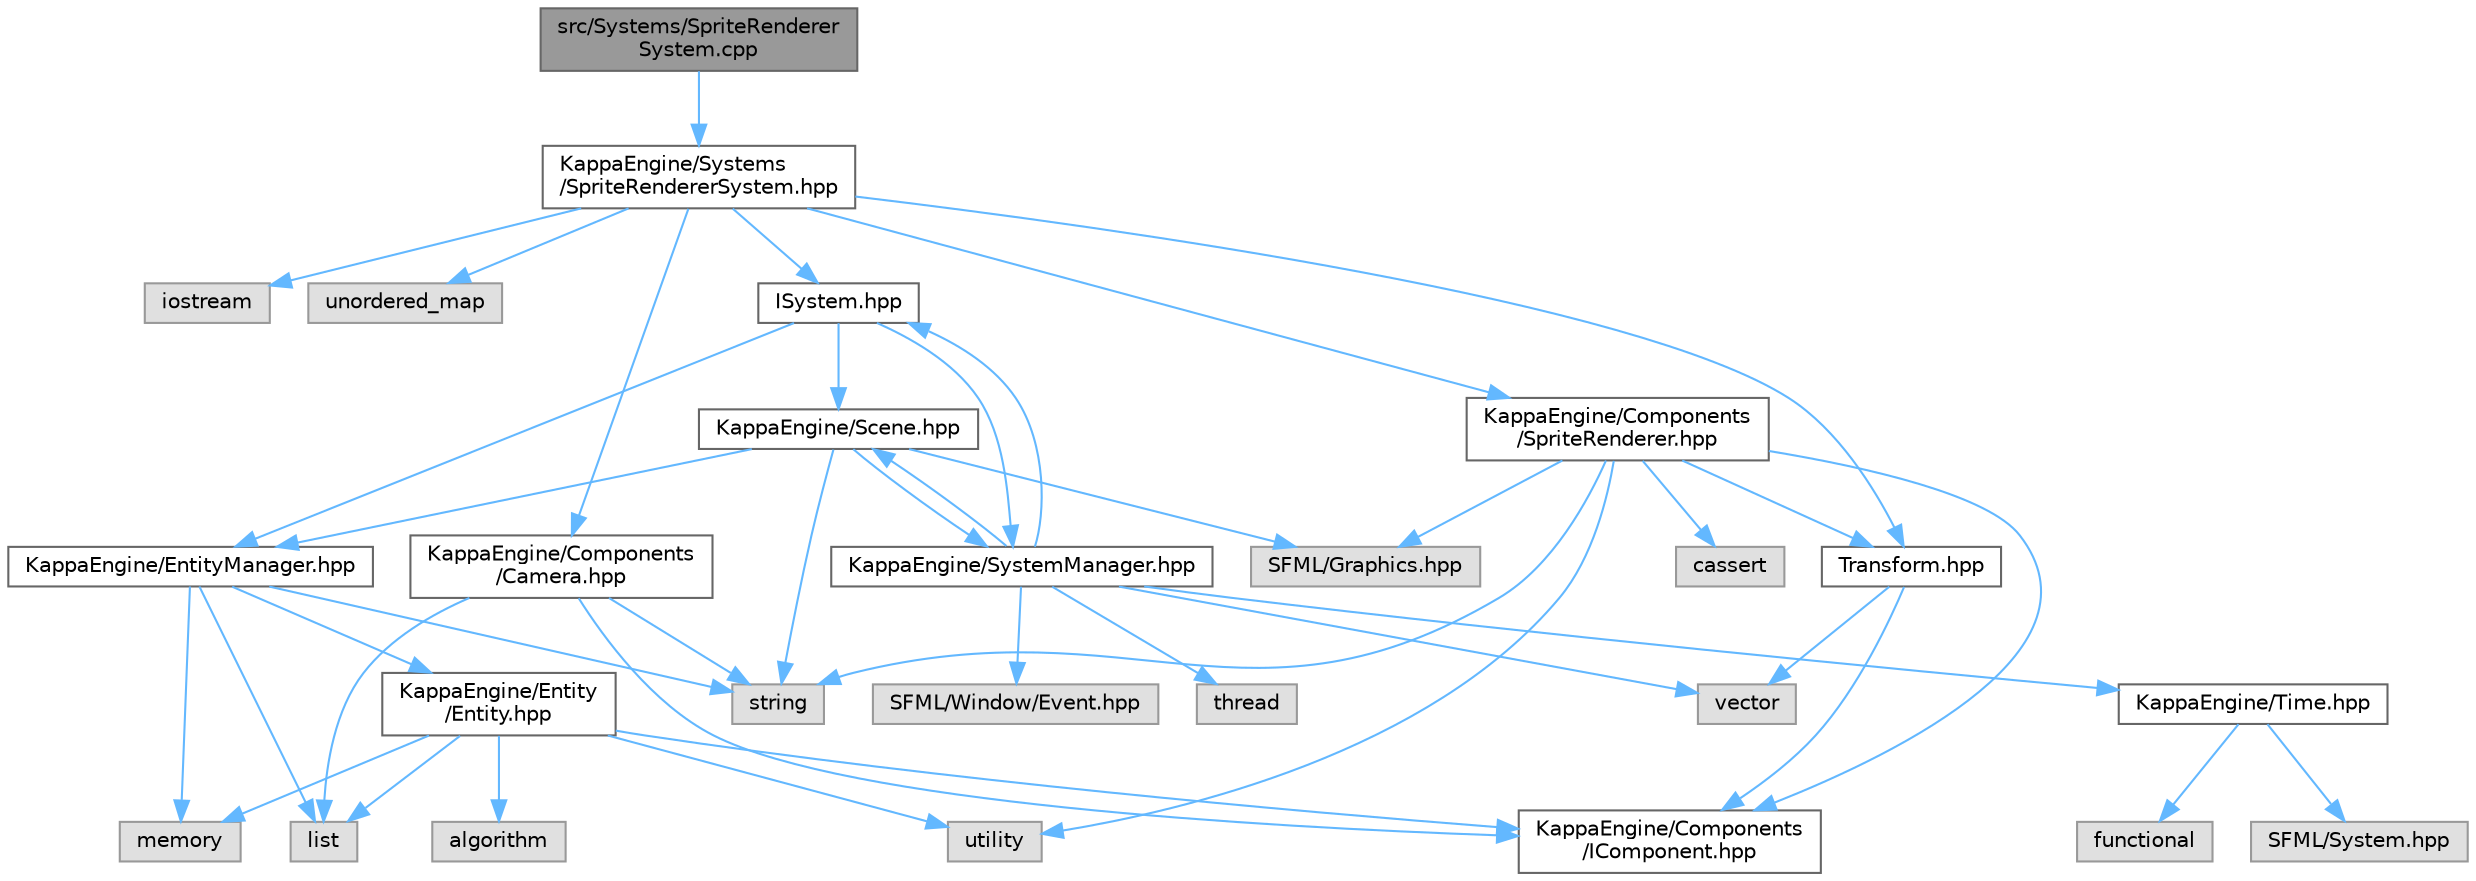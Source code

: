 digraph "src/Systems/SpriteRendererSystem.cpp"
{
 // LATEX_PDF_SIZE
  bgcolor="transparent";
  edge [fontname=Helvetica,fontsize=10,labelfontname=Helvetica,labelfontsize=10];
  node [fontname=Helvetica,fontsize=10,shape=box,height=0.2,width=0.4];
  Node1 [label="src/Systems/SpriteRenderer\lSystem.cpp",height=0.2,width=0.4,color="gray40", fillcolor="grey60", style="filled", fontcolor="black",tooltip=" "];
  Node1 -> Node2 [color="steelblue1",style="solid"];
  Node2 [label="KappaEngine/Systems\l/SpriteRendererSystem.hpp",height=0.2,width=0.4,color="grey40", fillcolor="white", style="filled",URL="$_sprite_renderer_system_8hpp.html",tooltip=" "];
  Node2 -> Node3 [color="steelblue1",style="solid"];
  Node3 [label="iostream",height=0.2,width=0.4,color="grey60", fillcolor="#E0E0E0", style="filled",tooltip=" "];
  Node2 -> Node4 [color="steelblue1",style="solid"];
  Node4 [label="unordered_map",height=0.2,width=0.4,color="grey60", fillcolor="#E0E0E0", style="filled",tooltip=" "];
  Node2 -> Node5 [color="steelblue1",style="solid"];
  Node5 [label="ISystem.hpp",height=0.2,width=0.4,color="grey40", fillcolor="white", style="filled",URL="$_i_system_8hpp.html",tooltip=" "];
  Node5 -> Node6 [color="steelblue1",style="solid"];
  Node6 [label="KappaEngine/EntityManager.hpp",height=0.2,width=0.4,color="grey40", fillcolor="white", style="filled",URL="$_entity_manager_8hpp.html",tooltip=" "];
  Node6 -> Node7 [color="steelblue1",style="solid"];
  Node7 [label="list",height=0.2,width=0.4,color="grey60", fillcolor="#E0E0E0", style="filled",tooltip=" "];
  Node6 -> Node8 [color="steelblue1",style="solid"];
  Node8 [label="string",height=0.2,width=0.4,color="grey60", fillcolor="#E0E0E0", style="filled",tooltip=" "];
  Node6 -> Node9 [color="steelblue1",style="solid"];
  Node9 [label="memory",height=0.2,width=0.4,color="grey60", fillcolor="#E0E0E0", style="filled",tooltip=" "];
  Node6 -> Node10 [color="steelblue1",style="solid"];
  Node10 [label="KappaEngine/Entity\l/Entity.hpp",height=0.2,width=0.4,color="grey40", fillcolor="white", style="filled",URL="$_entity_8hpp.html",tooltip=" "];
  Node10 -> Node7 [color="steelblue1",style="solid"];
  Node10 -> Node9 [color="steelblue1",style="solid"];
  Node10 -> Node11 [color="steelblue1",style="solid"];
  Node11 [label="algorithm",height=0.2,width=0.4,color="grey60", fillcolor="#E0E0E0", style="filled",tooltip=" "];
  Node10 -> Node12 [color="steelblue1",style="solid"];
  Node12 [label="utility",height=0.2,width=0.4,color="grey60", fillcolor="#E0E0E0", style="filled",tooltip=" "];
  Node10 -> Node13 [color="steelblue1",style="solid"];
  Node13 [label="KappaEngine/Components\l/IComponent.hpp",height=0.2,width=0.4,color="grey40", fillcolor="white", style="filled",URL="$_i_component_8hpp.html",tooltip=" "];
  Node5 -> Node14 [color="steelblue1",style="solid"];
  Node14 [label="KappaEngine/Scene.hpp",height=0.2,width=0.4,color="grey40", fillcolor="white", style="filled",URL="$_scene_8hpp.html",tooltip=" "];
  Node14 -> Node8 [color="steelblue1",style="solid"];
  Node14 -> Node15 [color="steelblue1",style="solid"];
  Node15 [label="SFML/Graphics.hpp",height=0.2,width=0.4,color="grey60", fillcolor="#E0E0E0", style="filled",tooltip=" "];
  Node14 -> Node16 [color="steelblue1",style="solid"];
  Node16 [label="KappaEngine/SystemManager.hpp",height=0.2,width=0.4,color="grey40", fillcolor="white", style="filled",URL="$_system_manager_8hpp.html",tooltip=" "];
  Node16 -> Node17 [color="steelblue1",style="solid"];
  Node17 [label="vector",height=0.2,width=0.4,color="grey60", fillcolor="#E0E0E0", style="filled",tooltip=" "];
  Node16 -> Node18 [color="steelblue1",style="solid"];
  Node18 [label="thread",height=0.2,width=0.4,color="grey60", fillcolor="#E0E0E0", style="filled",tooltip=" "];
  Node16 -> Node19 [color="steelblue1",style="solid"];
  Node19 [label="SFML/Window/Event.hpp",height=0.2,width=0.4,color="grey60", fillcolor="#E0E0E0", style="filled",tooltip=" "];
  Node16 -> Node20 [color="steelblue1",style="solid"];
  Node20 [label="KappaEngine/Time.hpp",height=0.2,width=0.4,color="grey40", fillcolor="white", style="filled",URL="$_time_8hpp.html",tooltip=" "];
  Node20 -> Node21 [color="steelblue1",style="solid"];
  Node21 [label="SFML/System.hpp",height=0.2,width=0.4,color="grey60", fillcolor="#E0E0E0", style="filled",tooltip=" "];
  Node20 -> Node22 [color="steelblue1",style="solid"];
  Node22 [label="functional",height=0.2,width=0.4,color="grey60", fillcolor="#E0E0E0", style="filled",tooltip=" "];
  Node16 -> Node5 [color="steelblue1",style="solid"];
  Node16 -> Node14 [color="steelblue1",style="solid"];
  Node14 -> Node6 [color="steelblue1",style="solid"];
  Node5 -> Node16 [color="steelblue1",style="solid"];
  Node2 -> Node23 [color="steelblue1",style="solid"];
  Node23 [label="KappaEngine/Components\l/SpriteRenderer.hpp",height=0.2,width=0.4,color="grey40", fillcolor="white", style="filled",URL="$_sprite_renderer_8hpp.html",tooltip=" "];
  Node23 -> Node8 [color="steelblue1",style="solid"];
  Node23 -> Node24 [color="steelblue1",style="solid"];
  Node24 [label="cassert",height=0.2,width=0.4,color="grey60", fillcolor="#E0E0E0", style="filled",tooltip=" "];
  Node23 -> Node15 [color="steelblue1",style="solid"];
  Node23 -> Node12 [color="steelblue1",style="solid"];
  Node23 -> Node13 [color="steelblue1",style="solid"];
  Node23 -> Node25 [color="steelblue1",style="solid"];
  Node25 [label="Transform.hpp",height=0.2,width=0.4,color="grey40", fillcolor="white", style="filled",URL="$_transform_8hpp.html",tooltip=" "];
  Node25 -> Node17 [color="steelblue1",style="solid"];
  Node25 -> Node13 [color="steelblue1",style="solid"];
  Node2 -> Node25 [color="steelblue1",style="solid"];
  Node2 -> Node26 [color="steelblue1",style="solid"];
  Node26 [label="KappaEngine/Components\l/Camera.hpp",height=0.2,width=0.4,color="grey40", fillcolor="white", style="filled",URL="$_camera_8hpp.html",tooltip=" "];
  Node26 -> Node7 [color="steelblue1",style="solid"];
  Node26 -> Node8 [color="steelblue1",style="solid"];
  Node26 -> Node13 [color="steelblue1",style="solid"];
}
